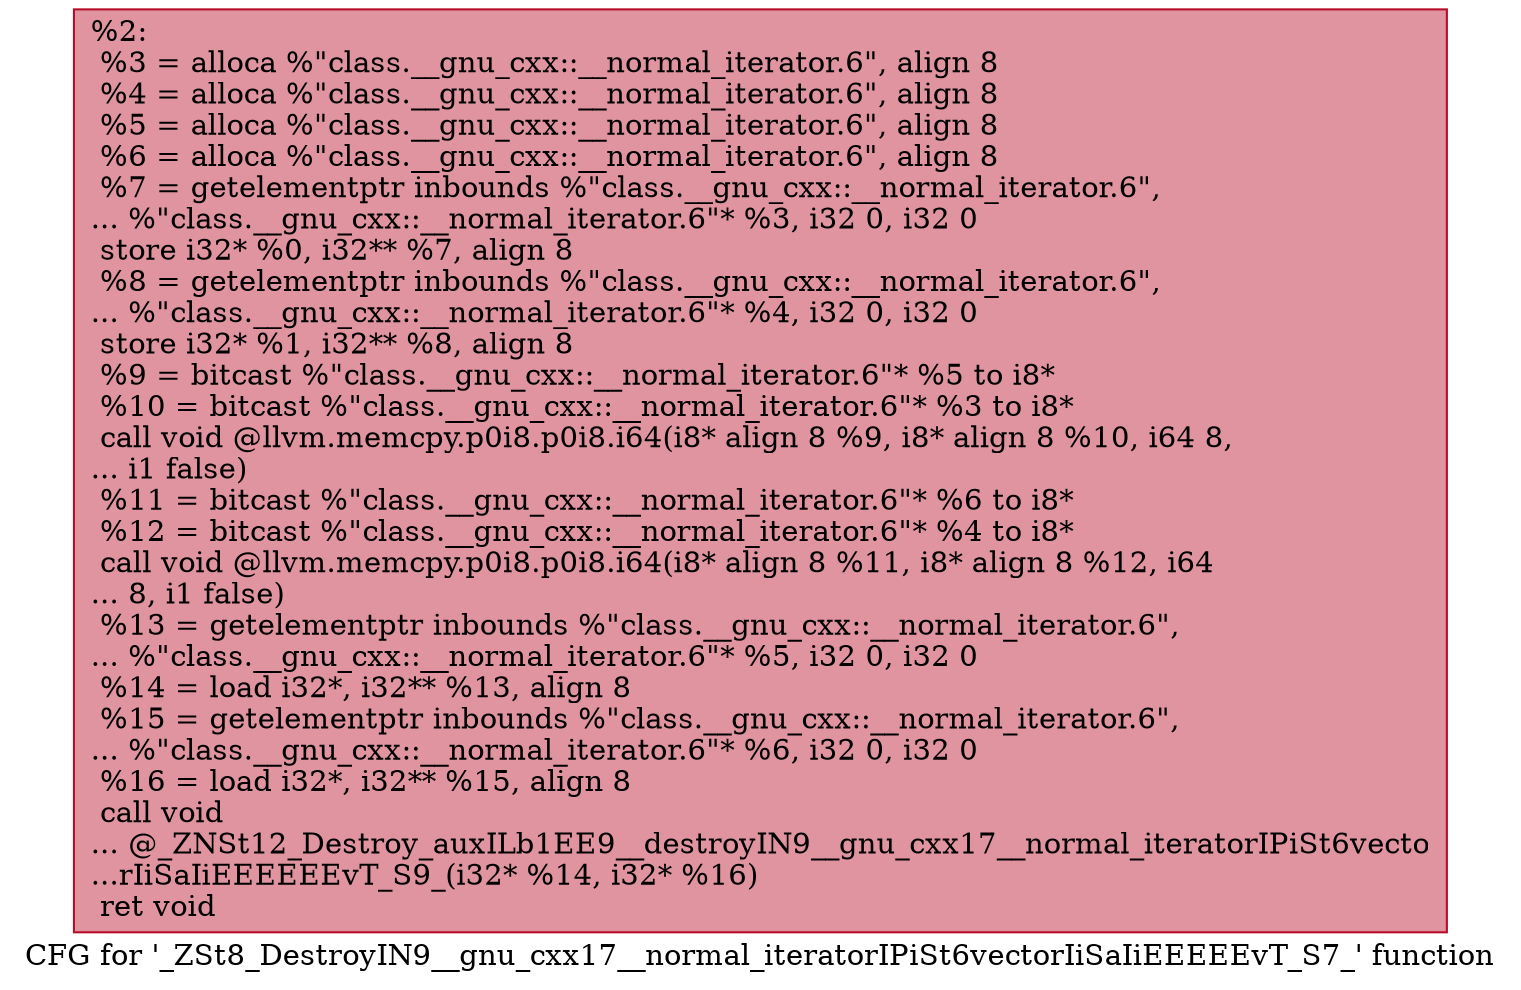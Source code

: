digraph "CFG for '_ZSt8_DestroyIN9__gnu_cxx17__normal_iteratorIPiSt6vectorIiSaIiEEEEEvT_S7_' function" {
	label="CFG for '_ZSt8_DestroyIN9__gnu_cxx17__normal_iteratorIPiSt6vectorIiSaIiEEEEEvT_S7_' function";

	Node0x559aeab5ebc0 [shape=record,color="#b70d28ff", style=filled, fillcolor="#b70d2870",label="{%2:\l  %3 = alloca %\"class.__gnu_cxx::__normal_iterator.6\", align 8\l  %4 = alloca %\"class.__gnu_cxx::__normal_iterator.6\", align 8\l  %5 = alloca %\"class.__gnu_cxx::__normal_iterator.6\", align 8\l  %6 = alloca %\"class.__gnu_cxx::__normal_iterator.6\", align 8\l  %7 = getelementptr inbounds %\"class.__gnu_cxx::__normal_iterator.6\",\l... %\"class.__gnu_cxx::__normal_iterator.6\"* %3, i32 0, i32 0\l  store i32* %0, i32** %7, align 8\l  %8 = getelementptr inbounds %\"class.__gnu_cxx::__normal_iterator.6\",\l... %\"class.__gnu_cxx::__normal_iterator.6\"* %4, i32 0, i32 0\l  store i32* %1, i32** %8, align 8\l  %9 = bitcast %\"class.__gnu_cxx::__normal_iterator.6\"* %5 to i8*\l  %10 = bitcast %\"class.__gnu_cxx::__normal_iterator.6\"* %3 to i8*\l  call void @llvm.memcpy.p0i8.p0i8.i64(i8* align 8 %9, i8* align 8 %10, i64 8,\l... i1 false)\l  %11 = bitcast %\"class.__gnu_cxx::__normal_iterator.6\"* %6 to i8*\l  %12 = bitcast %\"class.__gnu_cxx::__normal_iterator.6\"* %4 to i8*\l  call void @llvm.memcpy.p0i8.p0i8.i64(i8* align 8 %11, i8* align 8 %12, i64\l... 8, i1 false)\l  %13 = getelementptr inbounds %\"class.__gnu_cxx::__normal_iterator.6\",\l... %\"class.__gnu_cxx::__normal_iterator.6\"* %5, i32 0, i32 0\l  %14 = load i32*, i32** %13, align 8\l  %15 = getelementptr inbounds %\"class.__gnu_cxx::__normal_iterator.6\",\l... %\"class.__gnu_cxx::__normal_iterator.6\"* %6, i32 0, i32 0\l  %16 = load i32*, i32** %15, align 8\l  call void\l... @_ZNSt12_Destroy_auxILb1EE9__destroyIN9__gnu_cxx17__normal_iteratorIPiSt6vecto\l...rIiSaIiEEEEEEvT_S9_(i32* %14, i32* %16)\l  ret void\l}"];
}
